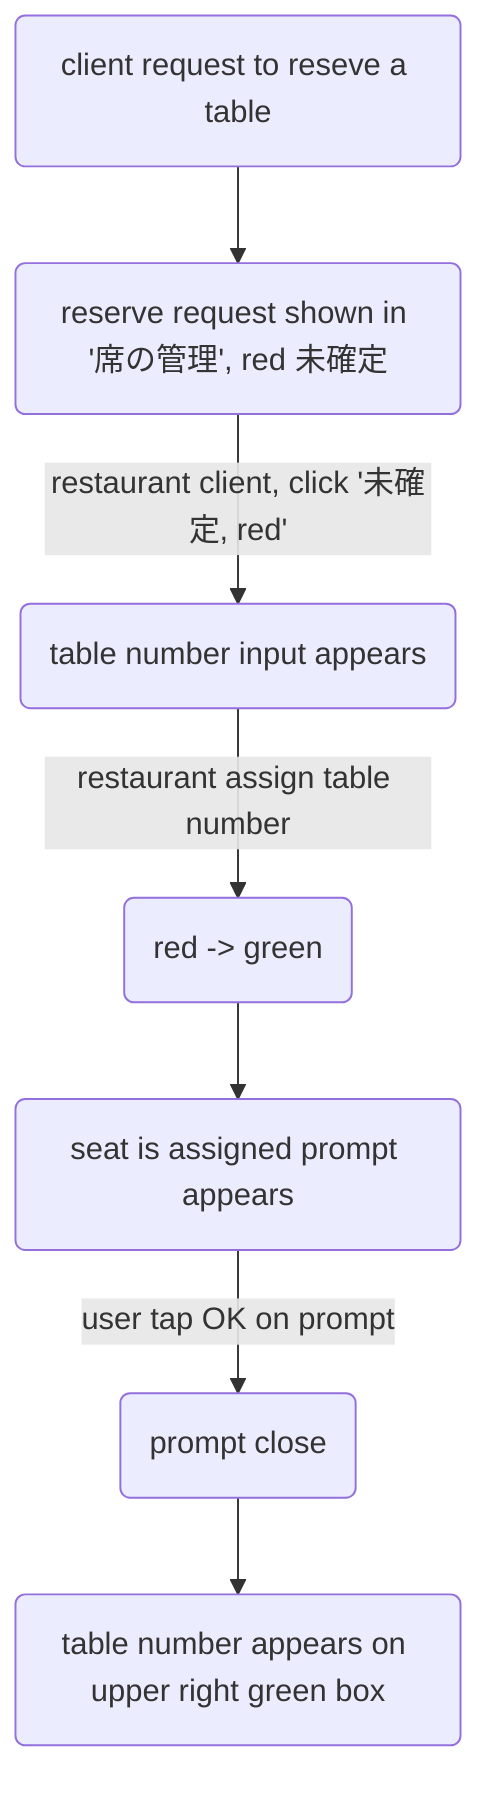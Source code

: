 %% レストランユーザー流れ - 3 (席の管理), slide 23
%% Restaurant user flow-3 (seat management)

graph TD
  A1(client request to reseve a table) --> B(reserve request shown in '席の管理', red 未確定)
  B-->|restaurant client, click '未確定, red'|C(table number input appears)
  C-->|restaurant assign table number|D(red -> green)
  D-->E(seat is assigned prompt appears)
  E-->|user tap OK on prompt|F(prompt close)
  F-->G(table number appears on upper right green box)